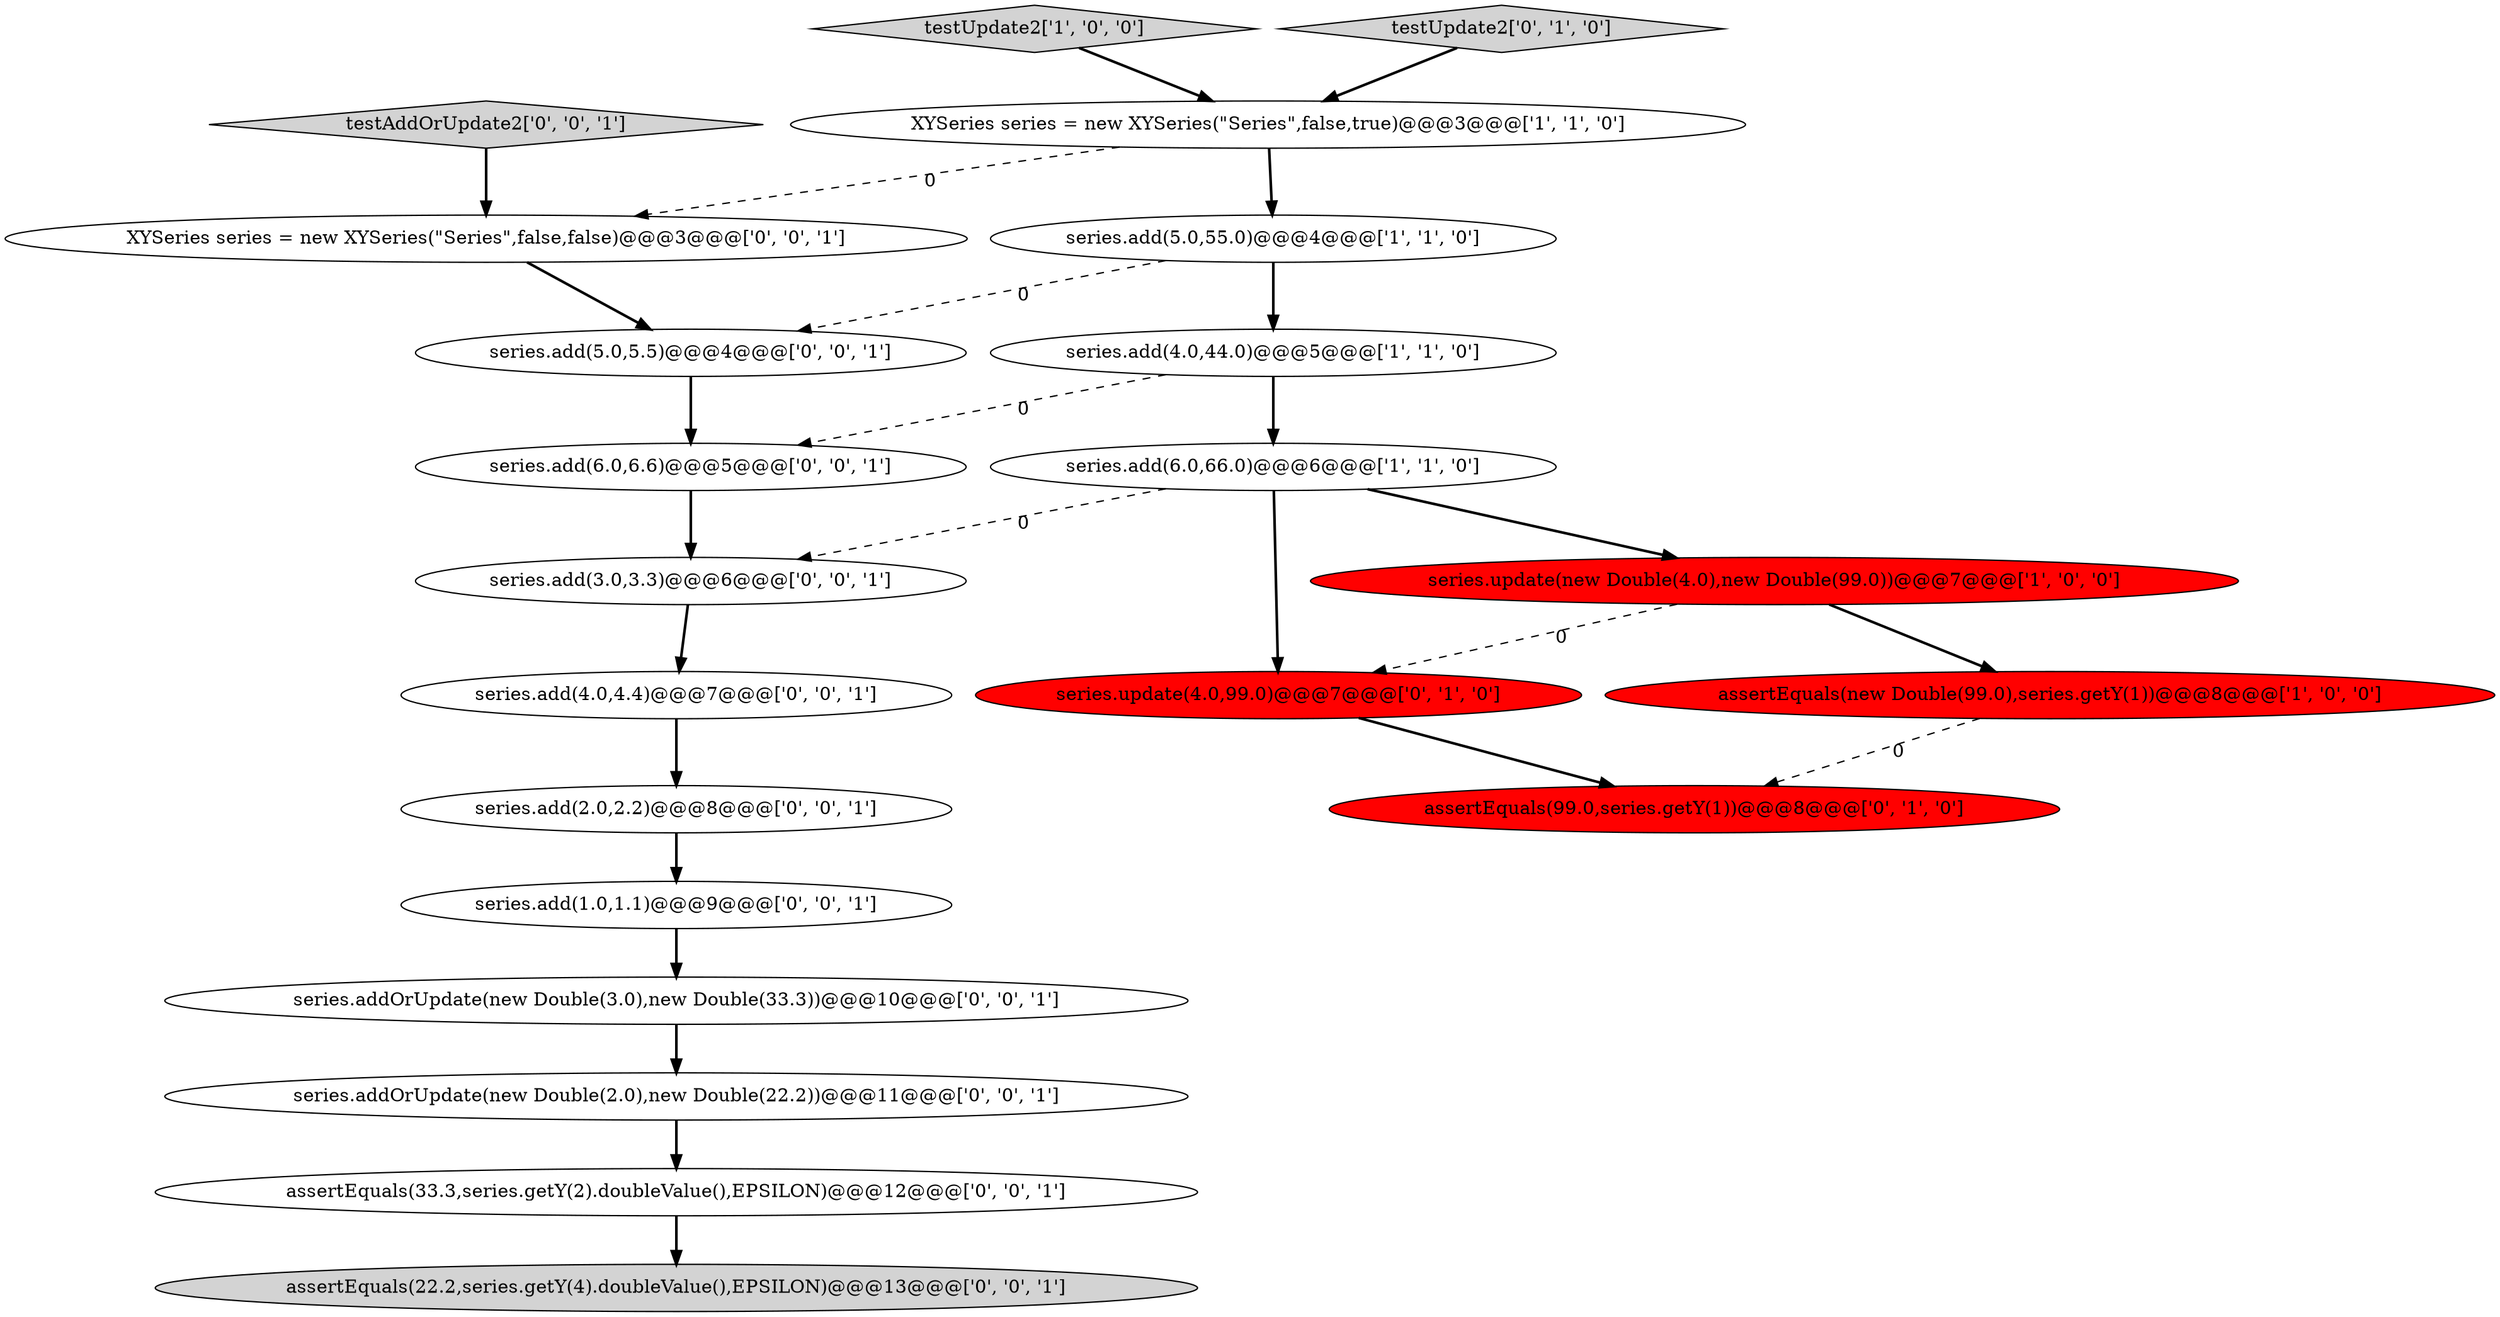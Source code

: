 digraph {
3 [style = filled, label = "series.add(4.0,44.0)@@@5@@@['1', '1', '0']", fillcolor = white, shape = ellipse image = "AAA0AAABBB1BBB"];
4 [style = filled, label = "XYSeries series = new XYSeries(\"Series\",false,true)@@@3@@@['1', '1', '0']", fillcolor = white, shape = ellipse image = "AAA0AAABBB1BBB"];
6 [style = filled, label = "testUpdate2['1', '0', '0']", fillcolor = lightgray, shape = diamond image = "AAA0AAABBB1BBB"];
9 [style = filled, label = "series.update(4.0,99.0)@@@7@@@['0', '1', '0']", fillcolor = red, shape = ellipse image = "AAA1AAABBB2BBB"];
20 [style = filled, label = "series.add(5.0,5.5)@@@4@@@['0', '0', '1']", fillcolor = white, shape = ellipse image = "AAA0AAABBB3BBB"];
11 [style = filled, label = "assertEquals(33.3,series.getY(2).doubleValue(),EPSILON)@@@12@@@['0', '0', '1']", fillcolor = white, shape = ellipse image = "AAA0AAABBB3BBB"];
18 [style = filled, label = "testAddOrUpdate2['0', '0', '1']", fillcolor = lightgray, shape = diamond image = "AAA0AAABBB3BBB"];
0 [style = filled, label = "series.update(new Double(4.0),new Double(99.0))@@@7@@@['1', '0', '0']", fillcolor = red, shape = ellipse image = "AAA1AAABBB1BBB"];
1 [style = filled, label = "series.add(5.0,55.0)@@@4@@@['1', '1', '0']", fillcolor = white, shape = ellipse image = "AAA0AAABBB1BBB"];
12 [style = filled, label = "series.add(4.0,4.4)@@@7@@@['0', '0', '1']", fillcolor = white, shape = ellipse image = "AAA0AAABBB3BBB"];
19 [style = filled, label = "XYSeries series = new XYSeries(\"Series\",false,false)@@@3@@@['0', '0', '1']", fillcolor = white, shape = ellipse image = "AAA0AAABBB3BBB"];
16 [style = filled, label = "assertEquals(22.2,series.getY(4).doubleValue(),EPSILON)@@@13@@@['0', '0', '1']", fillcolor = lightgray, shape = ellipse image = "AAA0AAABBB3BBB"];
17 [style = filled, label = "series.addOrUpdate(new Double(2.0),new Double(22.2))@@@11@@@['0', '0', '1']", fillcolor = white, shape = ellipse image = "AAA0AAABBB3BBB"];
15 [style = filled, label = "series.add(6.0,6.6)@@@5@@@['0', '0', '1']", fillcolor = white, shape = ellipse image = "AAA0AAABBB3BBB"];
5 [style = filled, label = "assertEquals(new Double(99.0),series.getY(1))@@@8@@@['1', '0', '0']", fillcolor = red, shape = ellipse image = "AAA1AAABBB1BBB"];
8 [style = filled, label = "testUpdate2['0', '1', '0']", fillcolor = lightgray, shape = diamond image = "AAA0AAABBB2BBB"];
14 [style = filled, label = "series.addOrUpdate(new Double(3.0),new Double(33.3))@@@10@@@['0', '0', '1']", fillcolor = white, shape = ellipse image = "AAA0AAABBB3BBB"];
2 [style = filled, label = "series.add(6.0,66.0)@@@6@@@['1', '1', '0']", fillcolor = white, shape = ellipse image = "AAA0AAABBB1BBB"];
13 [style = filled, label = "series.add(2.0,2.2)@@@8@@@['0', '0', '1']", fillcolor = white, shape = ellipse image = "AAA0AAABBB3BBB"];
10 [style = filled, label = "series.add(1.0,1.1)@@@9@@@['0', '0', '1']", fillcolor = white, shape = ellipse image = "AAA0AAABBB3BBB"];
21 [style = filled, label = "series.add(3.0,3.3)@@@6@@@['0', '0', '1']", fillcolor = white, shape = ellipse image = "AAA0AAABBB3BBB"];
7 [style = filled, label = "assertEquals(99.0,series.getY(1))@@@8@@@['0', '1', '0']", fillcolor = red, shape = ellipse image = "AAA1AAABBB2BBB"];
13->10 [style = bold, label=""];
11->16 [style = bold, label=""];
10->14 [style = bold, label=""];
15->21 [style = bold, label=""];
19->20 [style = bold, label=""];
1->3 [style = bold, label=""];
18->19 [style = bold, label=""];
14->17 [style = bold, label=""];
2->9 [style = bold, label=""];
9->7 [style = bold, label=""];
21->12 [style = bold, label=""];
1->20 [style = dashed, label="0"];
12->13 [style = bold, label=""];
6->4 [style = bold, label=""];
2->0 [style = bold, label=""];
3->2 [style = bold, label=""];
2->21 [style = dashed, label="0"];
3->15 [style = dashed, label="0"];
4->19 [style = dashed, label="0"];
4->1 [style = bold, label=""];
8->4 [style = bold, label=""];
0->9 [style = dashed, label="0"];
5->7 [style = dashed, label="0"];
20->15 [style = bold, label=""];
0->5 [style = bold, label=""];
17->11 [style = bold, label=""];
}
